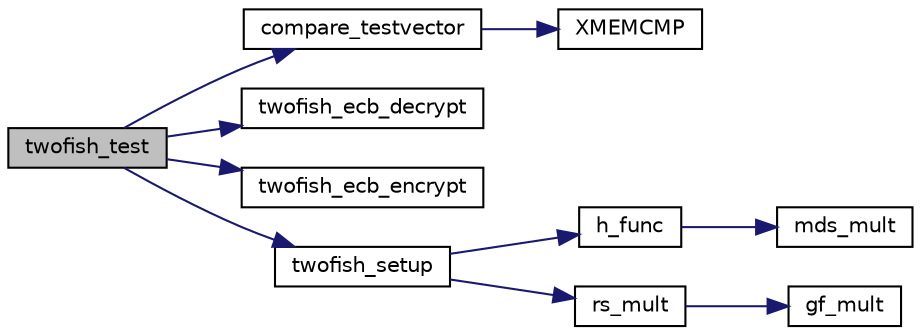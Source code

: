 digraph "twofish_test"
{
 // LATEX_PDF_SIZE
  edge [fontname="Helvetica",fontsize="10",labelfontname="Helvetica",labelfontsize="10"];
  node [fontname="Helvetica",fontsize="10",shape=record];
  rankdir="LR";
  Node37 [label="twofish_test",height=0.2,width=0.4,color="black", fillcolor="grey75", style="filled", fontcolor="black",tooltip="Performs a self-test of the Twofish block cipher."];
  Node37 -> Node38 [color="midnightblue",fontsize="10",style="solid",fontname="Helvetica"];
  Node38 [label="compare_testvector",height=0.2,width=0.4,color="black", fillcolor="white", style="filled",URL="$tomcrypt__misc_8h.html#a7764a7f27897c6182335752df00b5f8e",tooltip="Compare two test-vectors."];
  Node38 -> Node39 [color="midnightblue",fontsize="10",style="solid",fontname="Helvetica"];
  Node39 [label="XMEMCMP",height=0.2,width=0.4,color="black", fillcolor="white", style="filled",URL="$tomcrypt__cfg_8h.html#a372b974ec0ac07abcd55297554fe540f",tooltip=" "];
  Node37 -> Node40 [color="midnightblue",fontsize="10",style="solid",fontname="Helvetica"];
  Node40 [label="twofish_ecb_decrypt",height=0.2,width=0.4,color="black", fillcolor="white", style="filled",URL="$twofish_8c.html#a914f4501da8d30f0dc4a884e859605be",tooltip="Decrypts a block of text with Twofish."];
  Node37 -> Node41 [color="midnightblue",fontsize="10",style="solid",fontname="Helvetica"];
  Node41 [label="twofish_ecb_encrypt",height=0.2,width=0.4,color="black", fillcolor="white", style="filled",URL="$twofish_8c.html#abf79befc0f00a6080f661f3819297c26",tooltip="Encrypts a block of text with Twofish."];
  Node37 -> Node42 [color="midnightblue",fontsize="10",style="solid",fontname="Helvetica"];
  Node42 [label="twofish_setup",height=0.2,width=0.4,color="black", fillcolor="white", style="filled",URL="$twofish_8c.html#abd553d986cc2dd70dfc13e44eea72038",tooltip="Initialize the Twofish block cipher."];
  Node42 -> Node43 [color="midnightblue",fontsize="10",style="solid",fontname="Helvetica"];
  Node43 [label="h_func",height=0.2,width=0.4,color="black", fillcolor="white", style="filled",URL="$twofish_8c.html#a68bf5e20c943002d66781398f2409185",tooltip=" "];
  Node43 -> Node44 [color="midnightblue",fontsize="10",style="solid",fontname="Helvetica"];
  Node44 [label="mds_mult",height=0.2,width=0.4,color="black", fillcolor="white", style="filled",URL="$twofish_8c.html#a763a9e4ecf80c1b4ebc325eb99d85ecf",tooltip=" "];
  Node42 -> Node45 [color="midnightblue",fontsize="10",style="solid",fontname="Helvetica"];
  Node45 [label="rs_mult",height=0.2,width=0.4,color="black", fillcolor="white", style="filled",URL="$twofish_8c.html#a7f70548f6884301f7bf4bcaa5f3ae8f5",tooltip=" "];
  Node45 -> Node46 [color="midnightblue",fontsize="10",style="solid",fontname="Helvetica"];
  Node46 [label="gf_mult",height=0.2,width=0.4,color="black", fillcolor="white", style="filled",URL="$twofish_8c.html#a50cb6cae0fa9050493e161c50a750fa2",tooltip=" "];
}
